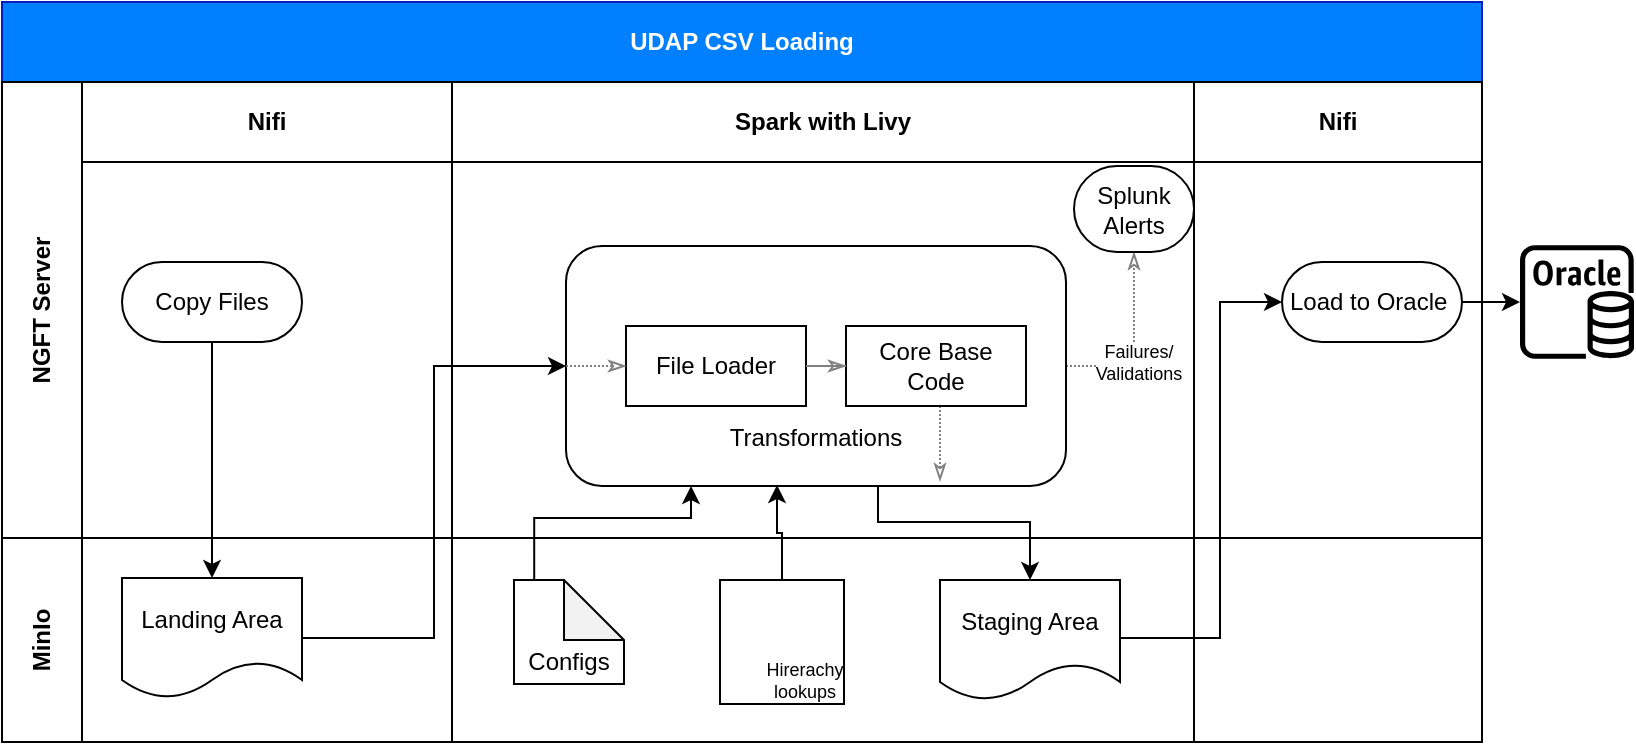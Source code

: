 <mxfile version="13.6.2" type="github"><diagram id="kgpKYQtTHZ0yAKxKKP6v" name="Page-1"><mxGraphModel dx="971" dy="402" grid="0" gridSize="10" guides="1" tooltips="1" connect="1" arrows="1" fold="1" page="1" pageScale="1" pageWidth="850" pageHeight="1100" math="0" shadow="0"><root><mxCell id="0"/><mxCell id="1" parent="0"/><mxCell id="3nuBFxr9cyL0pnOWT2aG-1" value="UDAP CSV Loading" style="shape=table;childLayout=tableLayout;rowLines=0;columnLines=0;startSize=40;html=1;whiteSpace=wrap;collapsible=0;recursiveResize=0;expand=0;fontStyle=1;strokeColor=#001DBC;fontColor=#ffffff;fillColor=#007FFF;" parent="1" vertex="1"><mxGeometry x="30" y="70" width="740" height="370" as="geometry"/></mxCell><mxCell id="3nuBFxr9cyL0pnOWT2aG-3" value="NGFT Server" style="swimlane;horizontal=0;points=[[0,0.5],[1,0.5]];portConstraint=eastwest;startSize=40;html=1;whiteSpace=wrap;collapsible=0;recursiveResize=0;expand=0;" parent="3nuBFxr9cyL0pnOWT2aG-1" vertex="1"><mxGeometry y="40" width="740" height="228" as="geometry"/></mxCell><mxCell id="3nuBFxr9cyL0pnOWT2aG-4" value="Nifi" style="swimlane;connectable=0;startSize=40;html=1;whiteSpace=wrap;collapsible=0;recursiveResize=0;expand=0;" parent="3nuBFxr9cyL0pnOWT2aG-3" vertex="1"><mxGeometry x="40" width="185" height="228" as="geometry"/></mxCell><mxCell id="3nuBFxr9cyL0pnOWT2aG-6" value="Copy Files" style="rounded=1;whiteSpace=wrap;html=1;arcSize=50;" parent="3nuBFxr9cyL0pnOWT2aG-4" vertex="1"><mxGeometry x="20" y="90" width="90" height="40" as="geometry"/></mxCell><mxCell id="3nuBFxr9cyL0pnOWT2aG-8" value="Spark with Livy" style="swimlane;connectable=0;startSize=40;html=1;whiteSpace=wrap;collapsible=0;recursiveResize=0;expand=0;" parent="3nuBFxr9cyL0pnOWT2aG-3" vertex="1"><mxGeometry x="225" width="371" height="228" as="geometry"/></mxCell><mxCell id="BFYg8RugKc8JNwpSf8fK-33" style="edgeStyle=orthogonalEdgeStyle;rounded=0;orthogonalLoop=1;jettySize=auto;html=1;exitX=1;exitY=0.5;exitDx=0;exitDy=0;entryX=0.5;entryY=1;entryDx=0;entryDy=0;dashed=1;dashPattern=1 1;endArrow=classicThin;endFill=0;strokeColor=#808080;fontSize=9;" edge="1" parent="3nuBFxr9cyL0pnOWT2aG-8" source="BFYg8RugKc8JNwpSf8fK-2" target="BFYg8RugKc8JNwpSf8fK-32"><mxGeometry relative="1" as="geometry"/></mxCell><mxCell id="BFYg8RugKc8JNwpSf8fK-34" value="Failures/&lt;br&gt;Validations" style="edgeLabel;html=1;align=center;verticalAlign=middle;resizable=0;points=[];fontSize=9;" vertex="1" connectable="0" parent="BFYg8RugKc8JNwpSf8fK-33"><mxGeometry x="-0.202" y="-2" relative="1" as="geometry"><mxPoint as="offset"/></mxGeometry></mxCell><mxCell id="BFYg8RugKc8JNwpSf8fK-32" value="Splunk Alerts" style="rounded=1;whiteSpace=wrap;html=1;strokeColor=#000000;fillColor=#ffffff;fontSize=12;arcSize=50;" vertex="1" parent="3nuBFxr9cyL0pnOWT2aG-8"><mxGeometry x="311" y="42" width="60" height="43" as="geometry"/></mxCell><mxCell id="BFYg8RugKc8JNwpSf8fK-31" value="" style="group" vertex="1" connectable="0" parent="3nuBFxr9cyL0pnOWT2aG-8"><mxGeometry x="57" y="82" width="250" height="120" as="geometry"/></mxCell><mxCell id="BFYg8RugKc8JNwpSf8fK-2" value="&lt;br&gt;&lt;br&gt;&lt;br&gt;&lt;br&gt;&lt;br&gt;Transformations" style="rounded=1;whiteSpace=wrap;html=1;" vertex="1" parent="BFYg8RugKc8JNwpSf8fK-31"><mxGeometry width="250" height="120" as="geometry"/></mxCell><mxCell id="3nuBFxr9cyL0pnOWT2aG-9" value="File Loader" style="rounded=0;whiteSpace=wrap;html=1;" parent="BFYg8RugKc8JNwpSf8fK-31" vertex="1"><mxGeometry x="30" y="40" width="90" height="40" as="geometry"/></mxCell><mxCell id="BFYg8RugKc8JNwpSf8fK-28" style="edgeStyle=orthogonalEdgeStyle;orthogonalLoop=1;jettySize=auto;html=1;exitX=0.5;exitY=1;exitDx=0;exitDy=0;entryX=0.74;entryY=0.946;entryDx=0;entryDy=0;entryPerimeter=0;fontSize=9;rounded=0;dashed=1;dashPattern=1 1;strokeColor=#808080;endFill=0;endArrow=classicThin;" edge="1" parent="BFYg8RugKc8JNwpSf8fK-31" source="3nuBFxr9cyL0pnOWT2aG-10"><mxGeometry relative="1" as="geometry"><mxPoint x="187" y="84" as="sourcePoint"/><mxPoint x="187" y="117.52" as="targetPoint"/></mxGeometry></mxCell><mxCell id="3nuBFxr9cyL0pnOWT2aG-10" value="Core Base Code" style="rounded=0;whiteSpace=wrap;html=1;" parent="BFYg8RugKc8JNwpSf8fK-31" vertex="1"><mxGeometry x="140" y="40" width="90" height="40" as="geometry"/></mxCell><mxCell id="BFYg8RugKc8JNwpSf8fK-27" style="edgeStyle=orthogonalEdgeStyle;rounded=0;orthogonalLoop=1;jettySize=auto;html=1;exitX=1;exitY=0.5;exitDx=0;exitDy=0;fontSize=9;dashed=1;dashPattern=1 1;endFill=0;endArrow=classicThin;strokeColor=#808080;" edge="1" parent="BFYg8RugKc8JNwpSf8fK-31" source="3nuBFxr9cyL0pnOWT2aG-9" target="3nuBFxr9cyL0pnOWT2aG-10"><mxGeometry relative="1" as="geometry"/></mxCell><mxCell id="BFYg8RugKc8JNwpSf8fK-38" style="edgeStyle=orthogonalEdgeStyle;rounded=0;orthogonalLoop=1;jettySize=auto;html=1;exitX=0;exitY=0.5;exitDx=0;exitDy=0;entryX=0;entryY=0.5;entryDx=0;entryDy=0;dashed=1;dashPattern=1 1;endArrow=classicThin;endFill=0;strokeColor=#808080;fontSize=9;" edge="1" parent="BFYg8RugKc8JNwpSf8fK-31" source="BFYg8RugKc8JNwpSf8fK-2" target="3nuBFxr9cyL0pnOWT2aG-9"><mxGeometry relative="1" as="geometry"/></mxCell><mxCell id="3nuBFxr9cyL0pnOWT2aG-11" value="Nifi" style="swimlane;connectable=0;startSize=40;html=1;whiteSpace=wrap;collapsible=0;recursiveResize=0;expand=0;" parent="3nuBFxr9cyL0pnOWT2aG-3" vertex="1"><mxGeometry x="596" width="144" height="228" as="geometry"/></mxCell><mxCell id="BFYg8RugKc8JNwpSf8fK-7" value="Load to Oracle&amp;nbsp;" style="rounded=1;whiteSpace=wrap;html=1;arcSize=50;" vertex="1" parent="3nuBFxr9cyL0pnOWT2aG-11"><mxGeometry x="44" y="90" width="90" height="40" as="geometry"/></mxCell><mxCell id="3nuBFxr9cyL0pnOWT2aG-15" value="MinIo" style="swimlane;horizontal=0;points=[[0,0.5],[1,0.5]];portConstraint=eastwest;startSize=40;html=1;whiteSpace=wrap;collapsible=0;recursiveResize=0;expand=0;" parent="3nuBFxr9cyL0pnOWT2aG-1" vertex="1"><mxGeometry y="268" width="740" height="102" as="geometry"/></mxCell><mxCell id="3nuBFxr9cyL0pnOWT2aG-16" value="" style="swimlane;connectable=0;startSize=0;html=1;whiteSpace=wrap;collapsible=0;recursiveResize=0;expand=0;" parent="3nuBFxr9cyL0pnOWT2aG-15" vertex="1"><mxGeometry x="40" width="185" height="102" as="geometry"/></mxCell><mxCell id="3nuBFxr9cyL0pnOWT2aG-21" value="Landing Area" style="shape=document;whiteSpace=wrap;html=1;boundedLbl=1;size=0.3;" parent="3nuBFxr9cyL0pnOWT2aG-16" vertex="1"><mxGeometry x="20" y="20" width="90" height="60" as="geometry"/></mxCell><mxCell id="3nuBFxr9cyL0pnOWT2aG-18" value="" style="swimlane;connectable=0;startSize=0;html=1;whiteSpace=wrap;collapsible=0;recursiveResize=0;expand=0;swimlaneFillColor=none;" parent="3nuBFxr9cyL0pnOWT2aG-15" vertex="1"><mxGeometry x="225" width="371" height="102" as="geometry"/></mxCell><mxCell id="BFYg8RugKc8JNwpSf8fK-23" value="" style="shape=image;html=1;verticalAlign=top;verticalLabelPosition=bottom;labelBackgroundColor=#ffffff;imageAspect=0;aspect=fixed;image=https://cdn4.iconfinder.com/data/icons/basic-user-interface-2/512/User_Interface-14-128.png;strokeColor=#FFFFFF;fillColor=#000000;fontSize=9;imageBorder=#000000;" vertex="1" parent="3nuBFxr9cyL0pnOWT2aG-18"><mxGeometry x="134" y="21" width="62" height="62" as="geometry"/></mxCell><mxCell id="BFYg8RugKc8JNwpSf8fK-4" value="Staging Area" style="shape=document;whiteSpace=wrap;html=1;boundedLbl=1;size=0.3;" vertex="1" parent="3nuBFxr9cyL0pnOWT2aG-18"><mxGeometry x="244" y="21" width="90" height="60" as="geometry"/></mxCell><mxCell id="BFYg8RugKc8JNwpSf8fK-16" value="" style="group" vertex="1" connectable="0" parent="3nuBFxr9cyL0pnOWT2aG-18"><mxGeometry x="31" y="21" width="55" height="52" as="geometry"/></mxCell><mxCell id="BFYg8RugKc8JNwpSf8fK-14" value="&lt;br&gt;&lt;br&gt;Configs" style="shape=note;whiteSpace=wrap;html=1;backgroundOutline=1;darkOpacity=0.05;strokeColor=#000000;fillColor=#ffffff;" vertex="1" parent="BFYg8RugKc8JNwpSf8fK-16"><mxGeometry width="55" height="52.0" as="geometry"/></mxCell><mxCell id="BFYg8RugKc8JNwpSf8fK-12" value="" style="shape=image;html=1;verticalAlign=top;verticalLabelPosition=bottom;labelBackgroundColor=#ffffff;imageAspect=0;aspect=fixed;image=https://cdn0.iconfinder.com/data/icons/set-app-incredibles/24/Configuration-01-128.png;fillColor=#000000;" vertex="1" parent="BFYg8RugKc8JNwpSf8fK-16"><mxGeometry width="20.222" height="20.222" as="geometry"/></mxCell><mxCell id="BFYg8RugKc8JNwpSf8fK-24" value="Hirerachy lookups" style="text;html=1;strokeColor=none;fillColor=none;align=center;verticalAlign=middle;whiteSpace=wrap;rounded=0;fontSize=9;" vertex="1" parent="3nuBFxr9cyL0pnOWT2aG-18"><mxGeometry x="147" y="61" width="59" height="20" as="geometry"/></mxCell><mxCell id="3nuBFxr9cyL0pnOWT2aG-23" value="" style="swimlane;connectable=0;startSize=0;html=1;whiteSpace=wrap;collapsible=0;recursiveResize=0;expand=0;" parent="3nuBFxr9cyL0pnOWT2aG-15" vertex="1"><mxGeometry x="596" width="144" height="102" as="geometry"/></mxCell><mxCell id="3nuBFxr9cyL0pnOWT2aG-5" style="edgeStyle=orthogonalEdgeStyle;rounded=0;orthogonalLoop=1;jettySize=auto;html=1;" parent="3nuBFxr9cyL0pnOWT2aG-1" source="3nuBFxr9cyL0pnOWT2aG-6" edge="1"><mxGeometry relative="1" as="geometry"><mxPoint x="105" y="288" as="targetPoint"/></mxGeometry></mxCell><mxCell id="BFYg8RugKc8JNwpSf8fK-5" style="edgeStyle=orthogonalEdgeStyle;rounded=0;orthogonalLoop=1;jettySize=auto;html=1;exitX=0.75;exitY=1;exitDx=0;exitDy=0;entryX=0.5;entryY=0;entryDx=0;entryDy=0;" edge="1" parent="3nuBFxr9cyL0pnOWT2aG-1" source="BFYg8RugKc8JNwpSf8fK-2" target="BFYg8RugKc8JNwpSf8fK-4"><mxGeometry relative="1" as="geometry"><Array as="points"><mxPoint x="438" y="260"/><mxPoint x="514" y="260"/></Array></mxGeometry></mxCell><mxCell id="BFYg8RugKc8JNwpSf8fK-6" style="edgeStyle=orthogonalEdgeStyle;rounded=0;orthogonalLoop=1;jettySize=auto;html=1;exitX=1;exitY=0.5;exitDx=0;exitDy=0;entryX=0;entryY=0.5;entryDx=0;entryDy=0;" edge="1" parent="3nuBFxr9cyL0pnOWT2aG-1" source="BFYg8RugKc8JNwpSf8fK-4" target="BFYg8RugKc8JNwpSf8fK-7"><mxGeometry relative="1" as="geometry"><mxPoint x="620" y="160" as="targetPoint"/><Array as="points"><mxPoint x="559" y="318"/><mxPoint x="609" y="318"/><mxPoint x="609" y="150"/></Array></mxGeometry></mxCell><mxCell id="BFYg8RugKc8JNwpSf8fK-35" style="edgeStyle=orthogonalEdgeStyle;rounded=0;orthogonalLoop=1;jettySize=auto;html=1;exitX=0.5;exitY=0;exitDx=0;exitDy=0;entryX=0.25;entryY=1;entryDx=0;entryDy=0;endArrow=classic;strokeColor=#000000;fontSize=9;" edge="1" parent="3nuBFxr9cyL0pnOWT2aG-1" source="BFYg8RugKc8JNwpSf8fK-12" target="BFYg8RugKc8JNwpSf8fK-2"><mxGeometry relative="1" as="geometry"><Array as="points"><mxPoint x="266" y="258"/><mxPoint x="345" y="258"/></Array></mxGeometry></mxCell><mxCell id="BFYg8RugKc8JNwpSf8fK-36" style="edgeStyle=orthogonalEdgeStyle;rounded=0;orthogonalLoop=1;jettySize=auto;html=1;exitX=1;exitY=0.5;exitDx=0;exitDy=0;entryX=0;entryY=0.5;entryDx=0;entryDy=0;endArrow=classic;strokeColor=#000000;fontSize=11;" edge="1" parent="3nuBFxr9cyL0pnOWT2aG-1" source="3nuBFxr9cyL0pnOWT2aG-21" target="BFYg8RugKc8JNwpSf8fK-2"><mxGeometry relative="1" as="geometry"/></mxCell><mxCell id="BFYg8RugKc8JNwpSf8fK-41" style="edgeStyle=orthogonalEdgeStyle;rounded=0;orthogonalLoop=1;jettySize=auto;html=1;exitX=0.5;exitY=0;exitDx=0;exitDy=0;entryX=0.422;entryY=0.996;entryDx=0;entryDy=0;entryPerimeter=0;endArrow=classic;strokeColor=#000000;fontSize=9;" edge="1" parent="3nuBFxr9cyL0pnOWT2aG-1" source="BFYg8RugKc8JNwpSf8fK-23" target="BFYg8RugKc8JNwpSf8fK-2"><mxGeometry relative="1" as="geometry"/></mxCell><mxCell id="BFYg8RugKc8JNwpSf8fK-9" value="" style="outlineConnect=0;fontColor=#232F3E;gradientColor=none;strokeColor=none;dashed=0;verticalLabelPosition=bottom;verticalAlign=top;align=center;html=1;fontSize=12;fontStyle=0;aspect=fixed;pointerEvents=1;shape=mxgraph.aws4.rds_oracle_instance;fillColor=#000000;" vertex="1" parent="1"><mxGeometry x="789" y="191.5" width="57" height="57" as="geometry"/></mxCell><mxCell id="BFYg8RugKc8JNwpSf8fK-21" style="edgeStyle=orthogonalEdgeStyle;rounded=0;orthogonalLoop=1;jettySize=auto;html=1;exitX=1;exitY=0.5;exitDx=0;exitDy=0;" edge="1" parent="1" source="BFYg8RugKc8JNwpSf8fK-7" target="BFYg8RugKc8JNwpSf8fK-9"><mxGeometry relative="1" as="geometry"/></mxCell></root></mxGraphModel></diagram></mxfile>